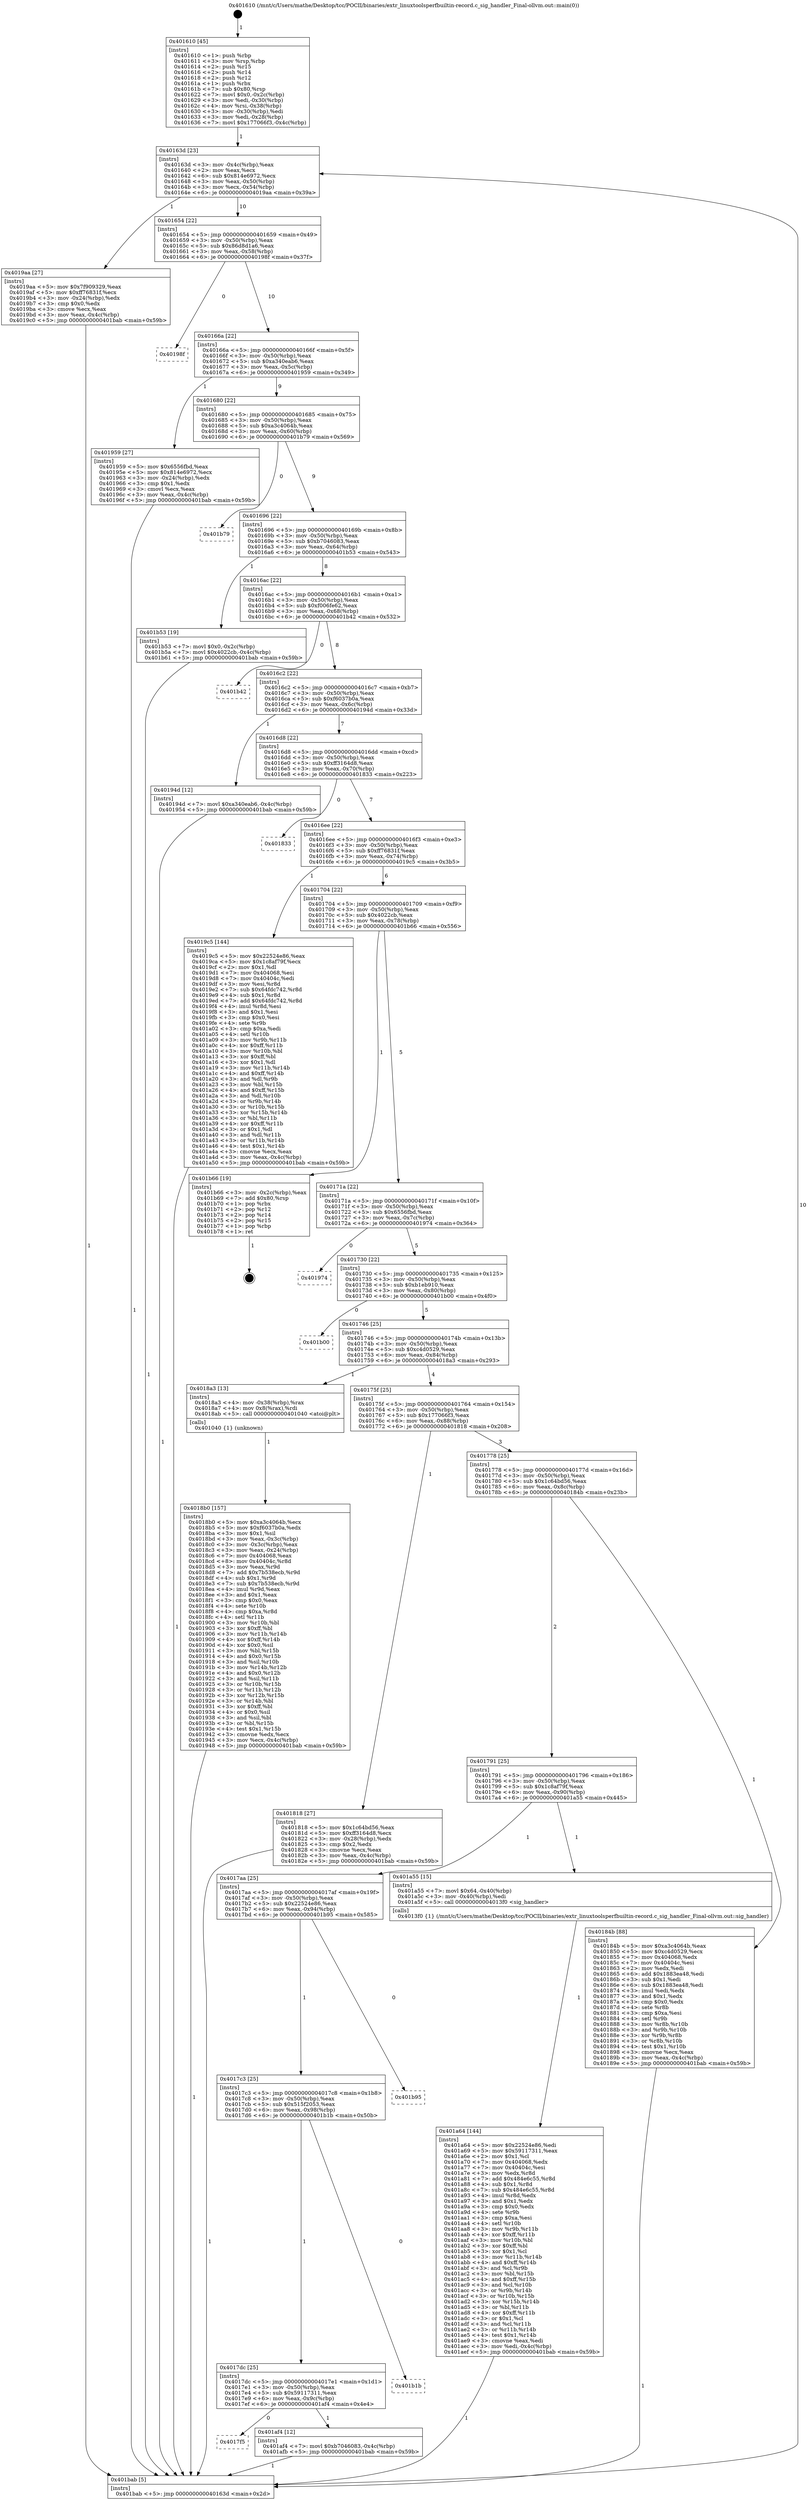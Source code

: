 digraph "0x401610" {
  label = "0x401610 (/mnt/c/Users/mathe/Desktop/tcc/POCII/binaries/extr_linuxtoolsperfbuiltin-record.c_sig_handler_Final-ollvm.out::main(0))"
  labelloc = "t"
  node[shape=record]

  Entry [label="",width=0.3,height=0.3,shape=circle,fillcolor=black,style=filled]
  "0x40163d" [label="{
     0x40163d [23]\l
     | [instrs]\l
     &nbsp;&nbsp;0x40163d \<+3\>: mov -0x4c(%rbp),%eax\l
     &nbsp;&nbsp;0x401640 \<+2\>: mov %eax,%ecx\l
     &nbsp;&nbsp;0x401642 \<+6\>: sub $0x814e6972,%ecx\l
     &nbsp;&nbsp;0x401648 \<+3\>: mov %eax,-0x50(%rbp)\l
     &nbsp;&nbsp;0x40164b \<+3\>: mov %ecx,-0x54(%rbp)\l
     &nbsp;&nbsp;0x40164e \<+6\>: je 00000000004019aa \<main+0x39a\>\l
  }"]
  "0x4019aa" [label="{
     0x4019aa [27]\l
     | [instrs]\l
     &nbsp;&nbsp;0x4019aa \<+5\>: mov $0x7f909329,%eax\l
     &nbsp;&nbsp;0x4019af \<+5\>: mov $0xff76831f,%ecx\l
     &nbsp;&nbsp;0x4019b4 \<+3\>: mov -0x24(%rbp),%edx\l
     &nbsp;&nbsp;0x4019b7 \<+3\>: cmp $0x0,%edx\l
     &nbsp;&nbsp;0x4019ba \<+3\>: cmove %ecx,%eax\l
     &nbsp;&nbsp;0x4019bd \<+3\>: mov %eax,-0x4c(%rbp)\l
     &nbsp;&nbsp;0x4019c0 \<+5\>: jmp 0000000000401bab \<main+0x59b\>\l
  }"]
  "0x401654" [label="{
     0x401654 [22]\l
     | [instrs]\l
     &nbsp;&nbsp;0x401654 \<+5\>: jmp 0000000000401659 \<main+0x49\>\l
     &nbsp;&nbsp;0x401659 \<+3\>: mov -0x50(%rbp),%eax\l
     &nbsp;&nbsp;0x40165c \<+5\>: sub $0x86d8d1a6,%eax\l
     &nbsp;&nbsp;0x401661 \<+3\>: mov %eax,-0x58(%rbp)\l
     &nbsp;&nbsp;0x401664 \<+6\>: je 000000000040198f \<main+0x37f\>\l
  }"]
  Exit [label="",width=0.3,height=0.3,shape=circle,fillcolor=black,style=filled,peripheries=2]
  "0x40198f" [label="{
     0x40198f\l
  }", style=dashed]
  "0x40166a" [label="{
     0x40166a [22]\l
     | [instrs]\l
     &nbsp;&nbsp;0x40166a \<+5\>: jmp 000000000040166f \<main+0x5f\>\l
     &nbsp;&nbsp;0x40166f \<+3\>: mov -0x50(%rbp),%eax\l
     &nbsp;&nbsp;0x401672 \<+5\>: sub $0xa340eab6,%eax\l
     &nbsp;&nbsp;0x401677 \<+3\>: mov %eax,-0x5c(%rbp)\l
     &nbsp;&nbsp;0x40167a \<+6\>: je 0000000000401959 \<main+0x349\>\l
  }"]
  "0x4017f5" [label="{
     0x4017f5\l
  }", style=dashed]
  "0x401959" [label="{
     0x401959 [27]\l
     | [instrs]\l
     &nbsp;&nbsp;0x401959 \<+5\>: mov $0x6556fbd,%eax\l
     &nbsp;&nbsp;0x40195e \<+5\>: mov $0x814e6972,%ecx\l
     &nbsp;&nbsp;0x401963 \<+3\>: mov -0x24(%rbp),%edx\l
     &nbsp;&nbsp;0x401966 \<+3\>: cmp $0x1,%edx\l
     &nbsp;&nbsp;0x401969 \<+3\>: cmovl %ecx,%eax\l
     &nbsp;&nbsp;0x40196c \<+3\>: mov %eax,-0x4c(%rbp)\l
     &nbsp;&nbsp;0x40196f \<+5\>: jmp 0000000000401bab \<main+0x59b\>\l
  }"]
  "0x401680" [label="{
     0x401680 [22]\l
     | [instrs]\l
     &nbsp;&nbsp;0x401680 \<+5\>: jmp 0000000000401685 \<main+0x75\>\l
     &nbsp;&nbsp;0x401685 \<+3\>: mov -0x50(%rbp),%eax\l
     &nbsp;&nbsp;0x401688 \<+5\>: sub $0xa3c4064b,%eax\l
     &nbsp;&nbsp;0x40168d \<+3\>: mov %eax,-0x60(%rbp)\l
     &nbsp;&nbsp;0x401690 \<+6\>: je 0000000000401b79 \<main+0x569\>\l
  }"]
  "0x401af4" [label="{
     0x401af4 [12]\l
     | [instrs]\l
     &nbsp;&nbsp;0x401af4 \<+7\>: movl $0xb7046083,-0x4c(%rbp)\l
     &nbsp;&nbsp;0x401afb \<+5\>: jmp 0000000000401bab \<main+0x59b\>\l
  }"]
  "0x401b79" [label="{
     0x401b79\l
  }", style=dashed]
  "0x401696" [label="{
     0x401696 [22]\l
     | [instrs]\l
     &nbsp;&nbsp;0x401696 \<+5\>: jmp 000000000040169b \<main+0x8b\>\l
     &nbsp;&nbsp;0x40169b \<+3\>: mov -0x50(%rbp),%eax\l
     &nbsp;&nbsp;0x40169e \<+5\>: sub $0xb7046083,%eax\l
     &nbsp;&nbsp;0x4016a3 \<+3\>: mov %eax,-0x64(%rbp)\l
     &nbsp;&nbsp;0x4016a6 \<+6\>: je 0000000000401b53 \<main+0x543\>\l
  }"]
  "0x4017dc" [label="{
     0x4017dc [25]\l
     | [instrs]\l
     &nbsp;&nbsp;0x4017dc \<+5\>: jmp 00000000004017e1 \<main+0x1d1\>\l
     &nbsp;&nbsp;0x4017e1 \<+3\>: mov -0x50(%rbp),%eax\l
     &nbsp;&nbsp;0x4017e4 \<+5\>: sub $0x59117311,%eax\l
     &nbsp;&nbsp;0x4017e9 \<+6\>: mov %eax,-0x9c(%rbp)\l
     &nbsp;&nbsp;0x4017ef \<+6\>: je 0000000000401af4 \<main+0x4e4\>\l
  }"]
  "0x401b53" [label="{
     0x401b53 [19]\l
     | [instrs]\l
     &nbsp;&nbsp;0x401b53 \<+7\>: movl $0x0,-0x2c(%rbp)\l
     &nbsp;&nbsp;0x401b5a \<+7\>: movl $0x4022cb,-0x4c(%rbp)\l
     &nbsp;&nbsp;0x401b61 \<+5\>: jmp 0000000000401bab \<main+0x59b\>\l
  }"]
  "0x4016ac" [label="{
     0x4016ac [22]\l
     | [instrs]\l
     &nbsp;&nbsp;0x4016ac \<+5\>: jmp 00000000004016b1 \<main+0xa1\>\l
     &nbsp;&nbsp;0x4016b1 \<+3\>: mov -0x50(%rbp),%eax\l
     &nbsp;&nbsp;0x4016b4 \<+5\>: sub $0xf006fe62,%eax\l
     &nbsp;&nbsp;0x4016b9 \<+3\>: mov %eax,-0x68(%rbp)\l
     &nbsp;&nbsp;0x4016bc \<+6\>: je 0000000000401b42 \<main+0x532\>\l
  }"]
  "0x401b1b" [label="{
     0x401b1b\l
  }", style=dashed]
  "0x401b42" [label="{
     0x401b42\l
  }", style=dashed]
  "0x4016c2" [label="{
     0x4016c2 [22]\l
     | [instrs]\l
     &nbsp;&nbsp;0x4016c2 \<+5\>: jmp 00000000004016c7 \<main+0xb7\>\l
     &nbsp;&nbsp;0x4016c7 \<+3\>: mov -0x50(%rbp),%eax\l
     &nbsp;&nbsp;0x4016ca \<+5\>: sub $0xf6037b0a,%eax\l
     &nbsp;&nbsp;0x4016cf \<+3\>: mov %eax,-0x6c(%rbp)\l
     &nbsp;&nbsp;0x4016d2 \<+6\>: je 000000000040194d \<main+0x33d\>\l
  }"]
  "0x4017c3" [label="{
     0x4017c3 [25]\l
     | [instrs]\l
     &nbsp;&nbsp;0x4017c3 \<+5\>: jmp 00000000004017c8 \<main+0x1b8\>\l
     &nbsp;&nbsp;0x4017c8 \<+3\>: mov -0x50(%rbp),%eax\l
     &nbsp;&nbsp;0x4017cb \<+5\>: sub $0x515f2053,%eax\l
     &nbsp;&nbsp;0x4017d0 \<+6\>: mov %eax,-0x98(%rbp)\l
     &nbsp;&nbsp;0x4017d6 \<+6\>: je 0000000000401b1b \<main+0x50b\>\l
  }"]
  "0x40194d" [label="{
     0x40194d [12]\l
     | [instrs]\l
     &nbsp;&nbsp;0x40194d \<+7\>: movl $0xa340eab6,-0x4c(%rbp)\l
     &nbsp;&nbsp;0x401954 \<+5\>: jmp 0000000000401bab \<main+0x59b\>\l
  }"]
  "0x4016d8" [label="{
     0x4016d8 [22]\l
     | [instrs]\l
     &nbsp;&nbsp;0x4016d8 \<+5\>: jmp 00000000004016dd \<main+0xcd\>\l
     &nbsp;&nbsp;0x4016dd \<+3\>: mov -0x50(%rbp),%eax\l
     &nbsp;&nbsp;0x4016e0 \<+5\>: sub $0xff3164d8,%eax\l
     &nbsp;&nbsp;0x4016e5 \<+3\>: mov %eax,-0x70(%rbp)\l
     &nbsp;&nbsp;0x4016e8 \<+6\>: je 0000000000401833 \<main+0x223\>\l
  }"]
  "0x401b95" [label="{
     0x401b95\l
  }", style=dashed]
  "0x401833" [label="{
     0x401833\l
  }", style=dashed]
  "0x4016ee" [label="{
     0x4016ee [22]\l
     | [instrs]\l
     &nbsp;&nbsp;0x4016ee \<+5\>: jmp 00000000004016f3 \<main+0xe3\>\l
     &nbsp;&nbsp;0x4016f3 \<+3\>: mov -0x50(%rbp),%eax\l
     &nbsp;&nbsp;0x4016f6 \<+5\>: sub $0xff76831f,%eax\l
     &nbsp;&nbsp;0x4016fb \<+3\>: mov %eax,-0x74(%rbp)\l
     &nbsp;&nbsp;0x4016fe \<+6\>: je 00000000004019c5 \<main+0x3b5\>\l
  }"]
  "0x401a64" [label="{
     0x401a64 [144]\l
     | [instrs]\l
     &nbsp;&nbsp;0x401a64 \<+5\>: mov $0x22524e86,%edi\l
     &nbsp;&nbsp;0x401a69 \<+5\>: mov $0x59117311,%eax\l
     &nbsp;&nbsp;0x401a6e \<+2\>: mov $0x1,%cl\l
     &nbsp;&nbsp;0x401a70 \<+7\>: mov 0x404068,%edx\l
     &nbsp;&nbsp;0x401a77 \<+7\>: mov 0x40404c,%esi\l
     &nbsp;&nbsp;0x401a7e \<+3\>: mov %edx,%r8d\l
     &nbsp;&nbsp;0x401a81 \<+7\>: add $0x484e6c55,%r8d\l
     &nbsp;&nbsp;0x401a88 \<+4\>: sub $0x1,%r8d\l
     &nbsp;&nbsp;0x401a8c \<+7\>: sub $0x484e6c55,%r8d\l
     &nbsp;&nbsp;0x401a93 \<+4\>: imul %r8d,%edx\l
     &nbsp;&nbsp;0x401a97 \<+3\>: and $0x1,%edx\l
     &nbsp;&nbsp;0x401a9a \<+3\>: cmp $0x0,%edx\l
     &nbsp;&nbsp;0x401a9d \<+4\>: sete %r9b\l
     &nbsp;&nbsp;0x401aa1 \<+3\>: cmp $0xa,%esi\l
     &nbsp;&nbsp;0x401aa4 \<+4\>: setl %r10b\l
     &nbsp;&nbsp;0x401aa8 \<+3\>: mov %r9b,%r11b\l
     &nbsp;&nbsp;0x401aab \<+4\>: xor $0xff,%r11b\l
     &nbsp;&nbsp;0x401aaf \<+3\>: mov %r10b,%bl\l
     &nbsp;&nbsp;0x401ab2 \<+3\>: xor $0xff,%bl\l
     &nbsp;&nbsp;0x401ab5 \<+3\>: xor $0x1,%cl\l
     &nbsp;&nbsp;0x401ab8 \<+3\>: mov %r11b,%r14b\l
     &nbsp;&nbsp;0x401abb \<+4\>: and $0xff,%r14b\l
     &nbsp;&nbsp;0x401abf \<+3\>: and %cl,%r9b\l
     &nbsp;&nbsp;0x401ac2 \<+3\>: mov %bl,%r15b\l
     &nbsp;&nbsp;0x401ac5 \<+4\>: and $0xff,%r15b\l
     &nbsp;&nbsp;0x401ac9 \<+3\>: and %cl,%r10b\l
     &nbsp;&nbsp;0x401acc \<+3\>: or %r9b,%r14b\l
     &nbsp;&nbsp;0x401acf \<+3\>: or %r10b,%r15b\l
     &nbsp;&nbsp;0x401ad2 \<+3\>: xor %r15b,%r14b\l
     &nbsp;&nbsp;0x401ad5 \<+3\>: or %bl,%r11b\l
     &nbsp;&nbsp;0x401ad8 \<+4\>: xor $0xff,%r11b\l
     &nbsp;&nbsp;0x401adc \<+3\>: or $0x1,%cl\l
     &nbsp;&nbsp;0x401adf \<+3\>: and %cl,%r11b\l
     &nbsp;&nbsp;0x401ae2 \<+3\>: or %r11b,%r14b\l
     &nbsp;&nbsp;0x401ae5 \<+4\>: test $0x1,%r14b\l
     &nbsp;&nbsp;0x401ae9 \<+3\>: cmovne %eax,%edi\l
     &nbsp;&nbsp;0x401aec \<+3\>: mov %edi,-0x4c(%rbp)\l
     &nbsp;&nbsp;0x401aef \<+5\>: jmp 0000000000401bab \<main+0x59b\>\l
  }"]
  "0x4019c5" [label="{
     0x4019c5 [144]\l
     | [instrs]\l
     &nbsp;&nbsp;0x4019c5 \<+5\>: mov $0x22524e86,%eax\l
     &nbsp;&nbsp;0x4019ca \<+5\>: mov $0x1c8af79f,%ecx\l
     &nbsp;&nbsp;0x4019cf \<+2\>: mov $0x1,%dl\l
     &nbsp;&nbsp;0x4019d1 \<+7\>: mov 0x404068,%esi\l
     &nbsp;&nbsp;0x4019d8 \<+7\>: mov 0x40404c,%edi\l
     &nbsp;&nbsp;0x4019df \<+3\>: mov %esi,%r8d\l
     &nbsp;&nbsp;0x4019e2 \<+7\>: sub $0x64fdc742,%r8d\l
     &nbsp;&nbsp;0x4019e9 \<+4\>: sub $0x1,%r8d\l
     &nbsp;&nbsp;0x4019ed \<+7\>: add $0x64fdc742,%r8d\l
     &nbsp;&nbsp;0x4019f4 \<+4\>: imul %r8d,%esi\l
     &nbsp;&nbsp;0x4019f8 \<+3\>: and $0x1,%esi\l
     &nbsp;&nbsp;0x4019fb \<+3\>: cmp $0x0,%esi\l
     &nbsp;&nbsp;0x4019fe \<+4\>: sete %r9b\l
     &nbsp;&nbsp;0x401a02 \<+3\>: cmp $0xa,%edi\l
     &nbsp;&nbsp;0x401a05 \<+4\>: setl %r10b\l
     &nbsp;&nbsp;0x401a09 \<+3\>: mov %r9b,%r11b\l
     &nbsp;&nbsp;0x401a0c \<+4\>: xor $0xff,%r11b\l
     &nbsp;&nbsp;0x401a10 \<+3\>: mov %r10b,%bl\l
     &nbsp;&nbsp;0x401a13 \<+3\>: xor $0xff,%bl\l
     &nbsp;&nbsp;0x401a16 \<+3\>: xor $0x1,%dl\l
     &nbsp;&nbsp;0x401a19 \<+3\>: mov %r11b,%r14b\l
     &nbsp;&nbsp;0x401a1c \<+4\>: and $0xff,%r14b\l
     &nbsp;&nbsp;0x401a20 \<+3\>: and %dl,%r9b\l
     &nbsp;&nbsp;0x401a23 \<+3\>: mov %bl,%r15b\l
     &nbsp;&nbsp;0x401a26 \<+4\>: and $0xff,%r15b\l
     &nbsp;&nbsp;0x401a2a \<+3\>: and %dl,%r10b\l
     &nbsp;&nbsp;0x401a2d \<+3\>: or %r9b,%r14b\l
     &nbsp;&nbsp;0x401a30 \<+3\>: or %r10b,%r15b\l
     &nbsp;&nbsp;0x401a33 \<+3\>: xor %r15b,%r14b\l
     &nbsp;&nbsp;0x401a36 \<+3\>: or %bl,%r11b\l
     &nbsp;&nbsp;0x401a39 \<+4\>: xor $0xff,%r11b\l
     &nbsp;&nbsp;0x401a3d \<+3\>: or $0x1,%dl\l
     &nbsp;&nbsp;0x401a40 \<+3\>: and %dl,%r11b\l
     &nbsp;&nbsp;0x401a43 \<+3\>: or %r11b,%r14b\l
     &nbsp;&nbsp;0x401a46 \<+4\>: test $0x1,%r14b\l
     &nbsp;&nbsp;0x401a4a \<+3\>: cmovne %ecx,%eax\l
     &nbsp;&nbsp;0x401a4d \<+3\>: mov %eax,-0x4c(%rbp)\l
     &nbsp;&nbsp;0x401a50 \<+5\>: jmp 0000000000401bab \<main+0x59b\>\l
  }"]
  "0x401704" [label="{
     0x401704 [22]\l
     | [instrs]\l
     &nbsp;&nbsp;0x401704 \<+5\>: jmp 0000000000401709 \<main+0xf9\>\l
     &nbsp;&nbsp;0x401709 \<+3\>: mov -0x50(%rbp),%eax\l
     &nbsp;&nbsp;0x40170c \<+5\>: sub $0x4022cb,%eax\l
     &nbsp;&nbsp;0x401711 \<+3\>: mov %eax,-0x78(%rbp)\l
     &nbsp;&nbsp;0x401714 \<+6\>: je 0000000000401b66 \<main+0x556\>\l
  }"]
  "0x4017aa" [label="{
     0x4017aa [25]\l
     | [instrs]\l
     &nbsp;&nbsp;0x4017aa \<+5\>: jmp 00000000004017af \<main+0x19f\>\l
     &nbsp;&nbsp;0x4017af \<+3\>: mov -0x50(%rbp),%eax\l
     &nbsp;&nbsp;0x4017b2 \<+5\>: sub $0x22524e86,%eax\l
     &nbsp;&nbsp;0x4017b7 \<+6\>: mov %eax,-0x94(%rbp)\l
     &nbsp;&nbsp;0x4017bd \<+6\>: je 0000000000401b95 \<main+0x585\>\l
  }"]
  "0x401b66" [label="{
     0x401b66 [19]\l
     | [instrs]\l
     &nbsp;&nbsp;0x401b66 \<+3\>: mov -0x2c(%rbp),%eax\l
     &nbsp;&nbsp;0x401b69 \<+7\>: add $0x80,%rsp\l
     &nbsp;&nbsp;0x401b70 \<+1\>: pop %rbx\l
     &nbsp;&nbsp;0x401b71 \<+2\>: pop %r12\l
     &nbsp;&nbsp;0x401b73 \<+2\>: pop %r14\l
     &nbsp;&nbsp;0x401b75 \<+2\>: pop %r15\l
     &nbsp;&nbsp;0x401b77 \<+1\>: pop %rbp\l
     &nbsp;&nbsp;0x401b78 \<+1\>: ret\l
  }"]
  "0x40171a" [label="{
     0x40171a [22]\l
     | [instrs]\l
     &nbsp;&nbsp;0x40171a \<+5\>: jmp 000000000040171f \<main+0x10f\>\l
     &nbsp;&nbsp;0x40171f \<+3\>: mov -0x50(%rbp),%eax\l
     &nbsp;&nbsp;0x401722 \<+5\>: sub $0x6556fbd,%eax\l
     &nbsp;&nbsp;0x401727 \<+3\>: mov %eax,-0x7c(%rbp)\l
     &nbsp;&nbsp;0x40172a \<+6\>: je 0000000000401974 \<main+0x364\>\l
  }"]
  "0x401a55" [label="{
     0x401a55 [15]\l
     | [instrs]\l
     &nbsp;&nbsp;0x401a55 \<+7\>: movl $0x64,-0x40(%rbp)\l
     &nbsp;&nbsp;0x401a5c \<+3\>: mov -0x40(%rbp),%edi\l
     &nbsp;&nbsp;0x401a5f \<+5\>: call 00000000004013f0 \<sig_handler\>\l
     | [calls]\l
     &nbsp;&nbsp;0x4013f0 \{1\} (/mnt/c/Users/mathe/Desktop/tcc/POCII/binaries/extr_linuxtoolsperfbuiltin-record.c_sig_handler_Final-ollvm.out::sig_handler)\l
  }"]
  "0x401974" [label="{
     0x401974\l
  }", style=dashed]
  "0x401730" [label="{
     0x401730 [22]\l
     | [instrs]\l
     &nbsp;&nbsp;0x401730 \<+5\>: jmp 0000000000401735 \<main+0x125\>\l
     &nbsp;&nbsp;0x401735 \<+3\>: mov -0x50(%rbp),%eax\l
     &nbsp;&nbsp;0x401738 \<+5\>: sub $0xb1eb910,%eax\l
     &nbsp;&nbsp;0x40173d \<+3\>: mov %eax,-0x80(%rbp)\l
     &nbsp;&nbsp;0x401740 \<+6\>: je 0000000000401b00 \<main+0x4f0\>\l
  }"]
  "0x4018b0" [label="{
     0x4018b0 [157]\l
     | [instrs]\l
     &nbsp;&nbsp;0x4018b0 \<+5\>: mov $0xa3c4064b,%ecx\l
     &nbsp;&nbsp;0x4018b5 \<+5\>: mov $0xf6037b0a,%edx\l
     &nbsp;&nbsp;0x4018ba \<+3\>: mov $0x1,%sil\l
     &nbsp;&nbsp;0x4018bd \<+3\>: mov %eax,-0x3c(%rbp)\l
     &nbsp;&nbsp;0x4018c0 \<+3\>: mov -0x3c(%rbp),%eax\l
     &nbsp;&nbsp;0x4018c3 \<+3\>: mov %eax,-0x24(%rbp)\l
     &nbsp;&nbsp;0x4018c6 \<+7\>: mov 0x404068,%eax\l
     &nbsp;&nbsp;0x4018cd \<+8\>: mov 0x40404c,%r8d\l
     &nbsp;&nbsp;0x4018d5 \<+3\>: mov %eax,%r9d\l
     &nbsp;&nbsp;0x4018d8 \<+7\>: add $0x7b538ecb,%r9d\l
     &nbsp;&nbsp;0x4018df \<+4\>: sub $0x1,%r9d\l
     &nbsp;&nbsp;0x4018e3 \<+7\>: sub $0x7b538ecb,%r9d\l
     &nbsp;&nbsp;0x4018ea \<+4\>: imul %r9d,%eax\l
     &nbsp;&nbsp;0x4018ee \<+3\>: and $0x1,%eax\l
     &nbsp;&nbsp;0x4018f1 \<+3\>: cmp $0x0,%eax\l
     &nbsp;&nbsp;0x4018f4 \<+4\>: sete %r10b\l
     &nbsp;&nbsp;0x4018f8 \<+4\>: cmp $0xa,%r8d\l
     &nbsp;&nbsp;0x4018fc \<+4\>: setl %r11b\l
     &nbsp;&nbsp;0x401900 \<+3\>: mov %r10b,%bl\l
     &nbsp;&nbsp;0x401903 \<+3\>: xor $0xff,%bl\l
     &nbsp;&nbsp;0x401906 \<+3\>: mov %r11b,%r14b\l
     &nbsp;&nbsp;0x401909 \<+4\>: xor $0xff,%r14b\l
     &nbsp;&nbsp;0x40190d \<+4\>: xor $0x0,%sil\l
     &nbsp;&nbsp;0x401911 \<+3\>: mov %bl,%r15b\l
     &nbsp;&nbsp;0x401914 \<+4\>: and $0x0,%r15b\l
     &nbsp;&nbsp;0x401918 \<+3\>: and %sil,%r10b\l
     &nbsp;&nbsp;0x40191b \<+3\>: mov %r14b,%r12b\l
     &nbsp;&nbsp;0x40191e \<+4\>: and $0x0,%r12b\l
     &nbsp;&nbsp;0x401922 \<+3\>: and %sil,%r11b\l
     &nbsp;&nbsp;0x401925 \<+3\>: or %r10b,%r15b\l
     &nbsp;&nbsp;0x401928 \<+3\>: or %r11b,%r12b\l
     &nbsp;&nbsp;0x40192b \<+3\>: xor %r12b,%r15b\l
     &nbsp;&nbsp;0x40192e \<+3\>: or %r14b,%bl\l
     &nbsp;&nbsp;0x401931 \<+3\>: xor $0xff,%bl\l
     &nbsp;&nbsp;0x401934 \<+4\>: or $0x0,%sil\l
     &nbsp;&nbsp;0x401938 \<+3\>: and %sil,%bl\l
     &nbsp;&nbsp;0x40193b \<+3\>: or %bl,%r15b\l
     &nbsp;&nbsp;0x40193e \<+4\>: test $0x1,%r15b\l
     &nbsp;&nbsp;0x401942 \<+3\>: cmovne %edx,%ecx\l
     &nbsp;&nbsp;0x401945 \<+3\>: mov %ecx,-0x4c(%rbp)\l
     &nbsp;&nbsp;0x401948 \<+5\>: jmp 0000000000401bab \<main+0x59b\>\l
  }"]
  "0x401b00" [label="{
     0x401b00\l
  }", style=dashed]
  "0x401746" [label="{
     0x401746 [25]\l
     | [instrs]\l
     &nbsp;&nbsp;0x401746 \<+5\>: jmp 000000000040174b \<main+0x13b\>\l
     &nbsp;&nbsp;0x40174b \<+3\>: mov -0x50(%rbp),%eax\l
     &nbsp;&nbsp;0x40174e \<+5\>: sub $0xc4d0529,%eax\l
     &nbsp;&nbsp;0x401753 \<+6\>: mov %eax,-0x84(%rbp)\l
     &nbsp;&nbsp;0x401759 \<+6\>: je 00000000004018a3 \<main+0x293\>\l
  }"]
  "0x401791" [label="{
     0x401791 [25]\l
     | [instrs]\l
     &nbsp;&nbsp;0x401791 \<+5\>: jmp 0000000000401796 \<main+0x186\>\l
     &nbsp;&nbsp;0x401796 \<+3\>: mov -0x50(%rbp),%eax\l
     &nbsp;&nbsp;0x401799 \<+5\>: sub $0x1c8af79f,%eax\l
     &nbsp;&nbsp;0x40179e \<+6\>: mov %eax,-0x90(%rbp)\l
     &nbsp;&nbsp;0x4017a4 \<+6\>: je 0000000000401a55 \<main+0x445\>\l
  }"]
  "0x4018a3" [label="{
     0x4018a3 [13]\l
     | [instrs]\l
     &nbsp;&nbsp;0x4018a3 \<+4\>: mov -0x38(%rbp),%rax\l
     &nbsp;&nbsp;0x4018a7 \<+4\>: mov 0x8(%rax),%rdi\l
     &nbsp;&nbsp;0x4018ab \<+5\>: call 0000000000401040 \<atoi@plt\>\l
     | [calls]\l
     &nbsp;&nbsp;0x401040 \{1\} (unknown)\l
  }"]
  "0x40175f" [label="{
     0x40175f [25]\l
     | [instrs]\l
     &nbsp;&nbsp;0x40175f \<+5\>: jmp 0000000000401764 \<main+0x154\>\l
     &nbsp;&nbsp;0x401764 \<+3\>: mov -0x50(%rbp),%eax\l
     &nbsp;&nbsp;0x401767 \<+5\>: sub $0x177066f3,%eax\l
     &nbsp;&nbsp;0x40176c \<+6\>: mov %eax,-0x88(%rbp)\l
     &nbsp;&nbsp;0x401772 \<+6\>: je 0000000000401818 \<main+0x208\>\l
  }"]
  "0x40184b" [label="{
     0x40184b [88]\l
     | [instrs]\l
     &nbsp;&nbsp;0x40184b \<+5\>: mov $0xa3c4064b,%eax\l
     &nbsp;&nbsp;0x401850 \<+5\>: mov $0xc4d0529,%ecx\l
     &nbsp;&nbsp;0x401855 \<+7\>: mov 0x404068,%edx\l
     &nbsp;&nbsp;0x40185c \<+7\>: mov 0x40404c,%esi\l
     &nbsp;&nbsp;0x401863 \<+2\>: mov %edx,%edi\l
     &nbsp;&nbsp;0x401865 \<+6\>: add $0x1883ea48,%edi\l
     &nbsp;&nbsp;0x40186b \<+3\>: sub $0x1,%edi\l
     &nbsp;&nbsp;0x40186e \<+6\>: sub $0x1883ea48,%edi\l
     &nbsp;&nbsp;0x401874 \<+3\>: imul %edi,%edx\l
     &nbsp;&nbsp;0x401877 \<+3\>: and $0x1,%edx\l
     &nbsp;&nbsp;0x40187a \<+3\>: cmp $0x0,%edx\l
     &nbsp;&nbsp;0x40187d \<+4\>: sete %r8b\l
     &nbsp;&nbsp;0x401881 \<+3\>: cmp $0xa,%esi\l
     &nbsp;&nbsp;0x401884 \<+4\>: setl %r9b\l
     &nbsp;&nbsp;0x401888 \<+3\>: mov %r8b,%r10b\l
     &nbsp;&nbsp;0x40188b \<+3\>: and %r9b,%r10b\l
     &nbsp;&nbsp;0x40188e \<+3\>: xor %r9b,%r8b\l
     &nbsp;&nbsp;0x401891 \<+3\>: or %r8b,%r10b\l
     &nbsp;&nbsp;0x401894 \<+4\>: test $0x1,%r10b\l
     &nbsp;&nbsp;0x401898 \<+3\>: cmovne %ecx,%eax\l
     &nbsp;&nbsp;0x40189b \<+3\>: mov %eax,-0x4c(%rbp)\l
     &nbsp;&nbsp;0x40189e \<+5\>: jmp 0000000000401bab \<main+0x59b\>\l
  }"]
  "0x401818" [label="{
     0x401818 [27]\l
     | [instrs]\l
     &nbsp;&nbsp;0x401818 \<+5\>: mov $0x1c64bd56,%eax\l
     &nbsp;&nbsp;0x40181d \<+5\>: mov $0xff3164d8,%ecx\l
     &nbsp;&nbsp;0x401822 \<+3\>: mov -0x28(%rbp),%edx\l
     &nbsp;&nbsp;0x401825 \<+3\>: cmp $0x2,%edx\l
     &nbsp;&nbsp;0x401828 \<+3\>: cmovne %ecx,%eax\l
     &nbsp;&nbsp;0x40182b \<+3\>: mov %eax,-0x4c(%rbp)\l
     &nbsp;&nbsp;0x40182e \<+5\>: jmp 0000000000401bab \<main+0x59b\>\l
  }"]
  "0x401778" [label="{
     0x401778 [25]\l
     | [instrs]\l
     &nbsp;&nbsp;0x401778 \<+5\>: jmp 000000000040177d \<main+0x16d\>\l
     &nbsp;&nbsp;0x40177d \<+3\>: mov -0x50(%rbp),%eax\l
     &nbsp;&nbsp;0x401780 \<+5\>: sub $0x1c64bd56,%eax\l
     &nbsp;&nbsp;0x401785 \<+6\>: mov %eax,-0x8c(%rbp)\l
     &nbsp;&nbsp;0x40178b \<+6\>: je 000000000040184b \<main+0x23b\>\l
  }"]
  "0x401bab" [label="{
     0x401bab [5]\l
     | [instrs]\l
     &nbsp;&nbsp;0x401bab \<+5\>: jmp 000000000040163d \<main+0x2d\>\l
  }"]
  "0x401610" [label="{
     0x401610 [45]\l
     | [instrs]\l
     &nbsp;&nbsp;0x401610 \<+1\>: push %rbp\l
     &nbsp;&nbsp;0x401611 \<+3\>: mov %rsp,%rbp\l
     &nbsp;&nbsp;0x401614 \<+2\>: push %r15\l
     &nbsp;&nbsp;0x401616 \<+2\>: push %r14\l
     &nbsp;&nbsp;0x401618 \<+2\>: push %r12\l
     &nbsp;&nbsp;0x40161a \<+1\>: push %rbx\l
     &nbsp;&nbsp;0x40161b \<+7\>: sub $0x80,%rsp\l
     &nbsp;&nbsp;0x401622 \<+7\>: movl $0x0,-0x2c(%rbp)\l
     &nbsp;&nbsp;0x401629 \<+3\>: mov %edi,-0x30(%rbp)\l
     &nbsp;&nbsp;0x40162c \<+4\>: mov %rsi,-0x38(%rbp)\l
     &nbsp;&nbsp;0x401630 \<+3\>: mov -0x30(%rbp),%edi\l
     &nbsp;&nbsp;0x401633 \<+3\>: mov %edi,-0x28(%rbp)\l
     &nbsp;&nbsp;0x401636 \<+7\>: movl $0x177066f3,-0x4c(%rbp)\l
  }"]
  Entry -> "0x401610" [label=" 1"]
  "0x40163d" -> "0x4019aa" [label=" 1"]
  "0x40163d" -> "0x401654" [label=" 10"]
  "0x401b66" -> Exit [label=" 1"]
  "0x401654" -> "0x40198f" [label=" 0"]
  "0x401654" -> "0x40166a" [label=" 10"]
  "0x401b53" -> "0x401bab" [label=" 1"]
  "0x40166a" -> "0x401959" [label=" 1"]
  "0x40166a" -> "0x401680" [label=" 9"]
  "0x401af4" -> "0x401bab" [label=" 1"]
  "0x401680" -> "0x401b79" [label=" 0"]
  "0x401680" -> "0x401696" [label=" 9"]
  "0x4017dc" -> "0x4017f5" [label=" 0"]
  "0x401696" -> "0x401b53" [label=" 1"]
  "0x401696" -> "0x4016ac" [label=" 8"]
  "0x4017dc" -> "0x401af4" [label=" 1"]
  "0x4016ac" -> "0x401b42" [label=" 0"]
  "0x4016ac" -> "0x4016c2" [label=" 8"]
  "0x4017c3" -> "0x4017dc" [label=" 1"]
  "0x4016c2" -> "0x40194d" [label=" 1"]
  "0x4016c2" -> "0x4016d8" [label=" 7"]
  "0x4017c3" -> "0x401b1b" [label=" 0"]
  "0x4016d8" -> "0x401833" [label=" 0"]
  "0x4016d8" -> "0x4016ee" [label=" 7"]
  "0x4017aa" -> "0x4017c3" [label=" 1"]
  "0x4016ee" -> "0x4019c5" [label=" 1"]
  "0x4016ee" -> "0x401704" [label=" 6"]
  "0x4017aa" -> "0x401b95" [label=" 0"]
  "0x401704" -> "0x401b66" [label=" 1"]
  "0x401704" -> "0x40171a" [label=" 5"]
  "0x401a64" -> "0x401bab" [label=" 1"]
  "0x40171a" -> "0x401974" [label=" 0"]
  "0x40171a" -> "0x401730" [label=" 5"]
  "0x401a55" -> "0x401a64" [label=" 1"]
  "0x401730" -> "0x401b00" [label=" 0"]
  "0x401730" -> "0x401746" [label=" 5"]
  "0x401791" -> "0x401a55" [label=" 1"]
  "0x401746" -> "0x4018a3" [label=" 1"]
  "0x401746" -> "0x40175f" [label=" 4"]
  "0x401791" -> "0x4017aa" [label=" 1"]
  "0x40175f" -> "0x401818" [label=" 1"]
  "0x40175f" -> "0x401778" [label=" 3"]
  "0x401818" -> "0x401bab" [label=" 1"]
  "0x401610" -> "0x40163d" [label=" 1"]
  "0x401bab" -> "0x40163d" [label=" 10"]
  "0x4019c5" -> "0x401bab" [label=" 1"]
  "0x401778" -> "0x40184b" [label=" 1"]
  "0x401778" -> "0x401791" [label=" 2"]
  "0x40184b" -> "0x401bab" [label=" 1"]
  "0x4018a3" -> "0x4018b0" [label=" 1"]
  "0x4018b0" -> "0x401bab" [label=" 1"]
  "0x40194d" -> "0x401bab" [label=" 1"]
  "0x401959" -> "0x401bab" [label=" 1"]
  "0x4019aa" -> "0x401bab" [label=" 1"]
}
